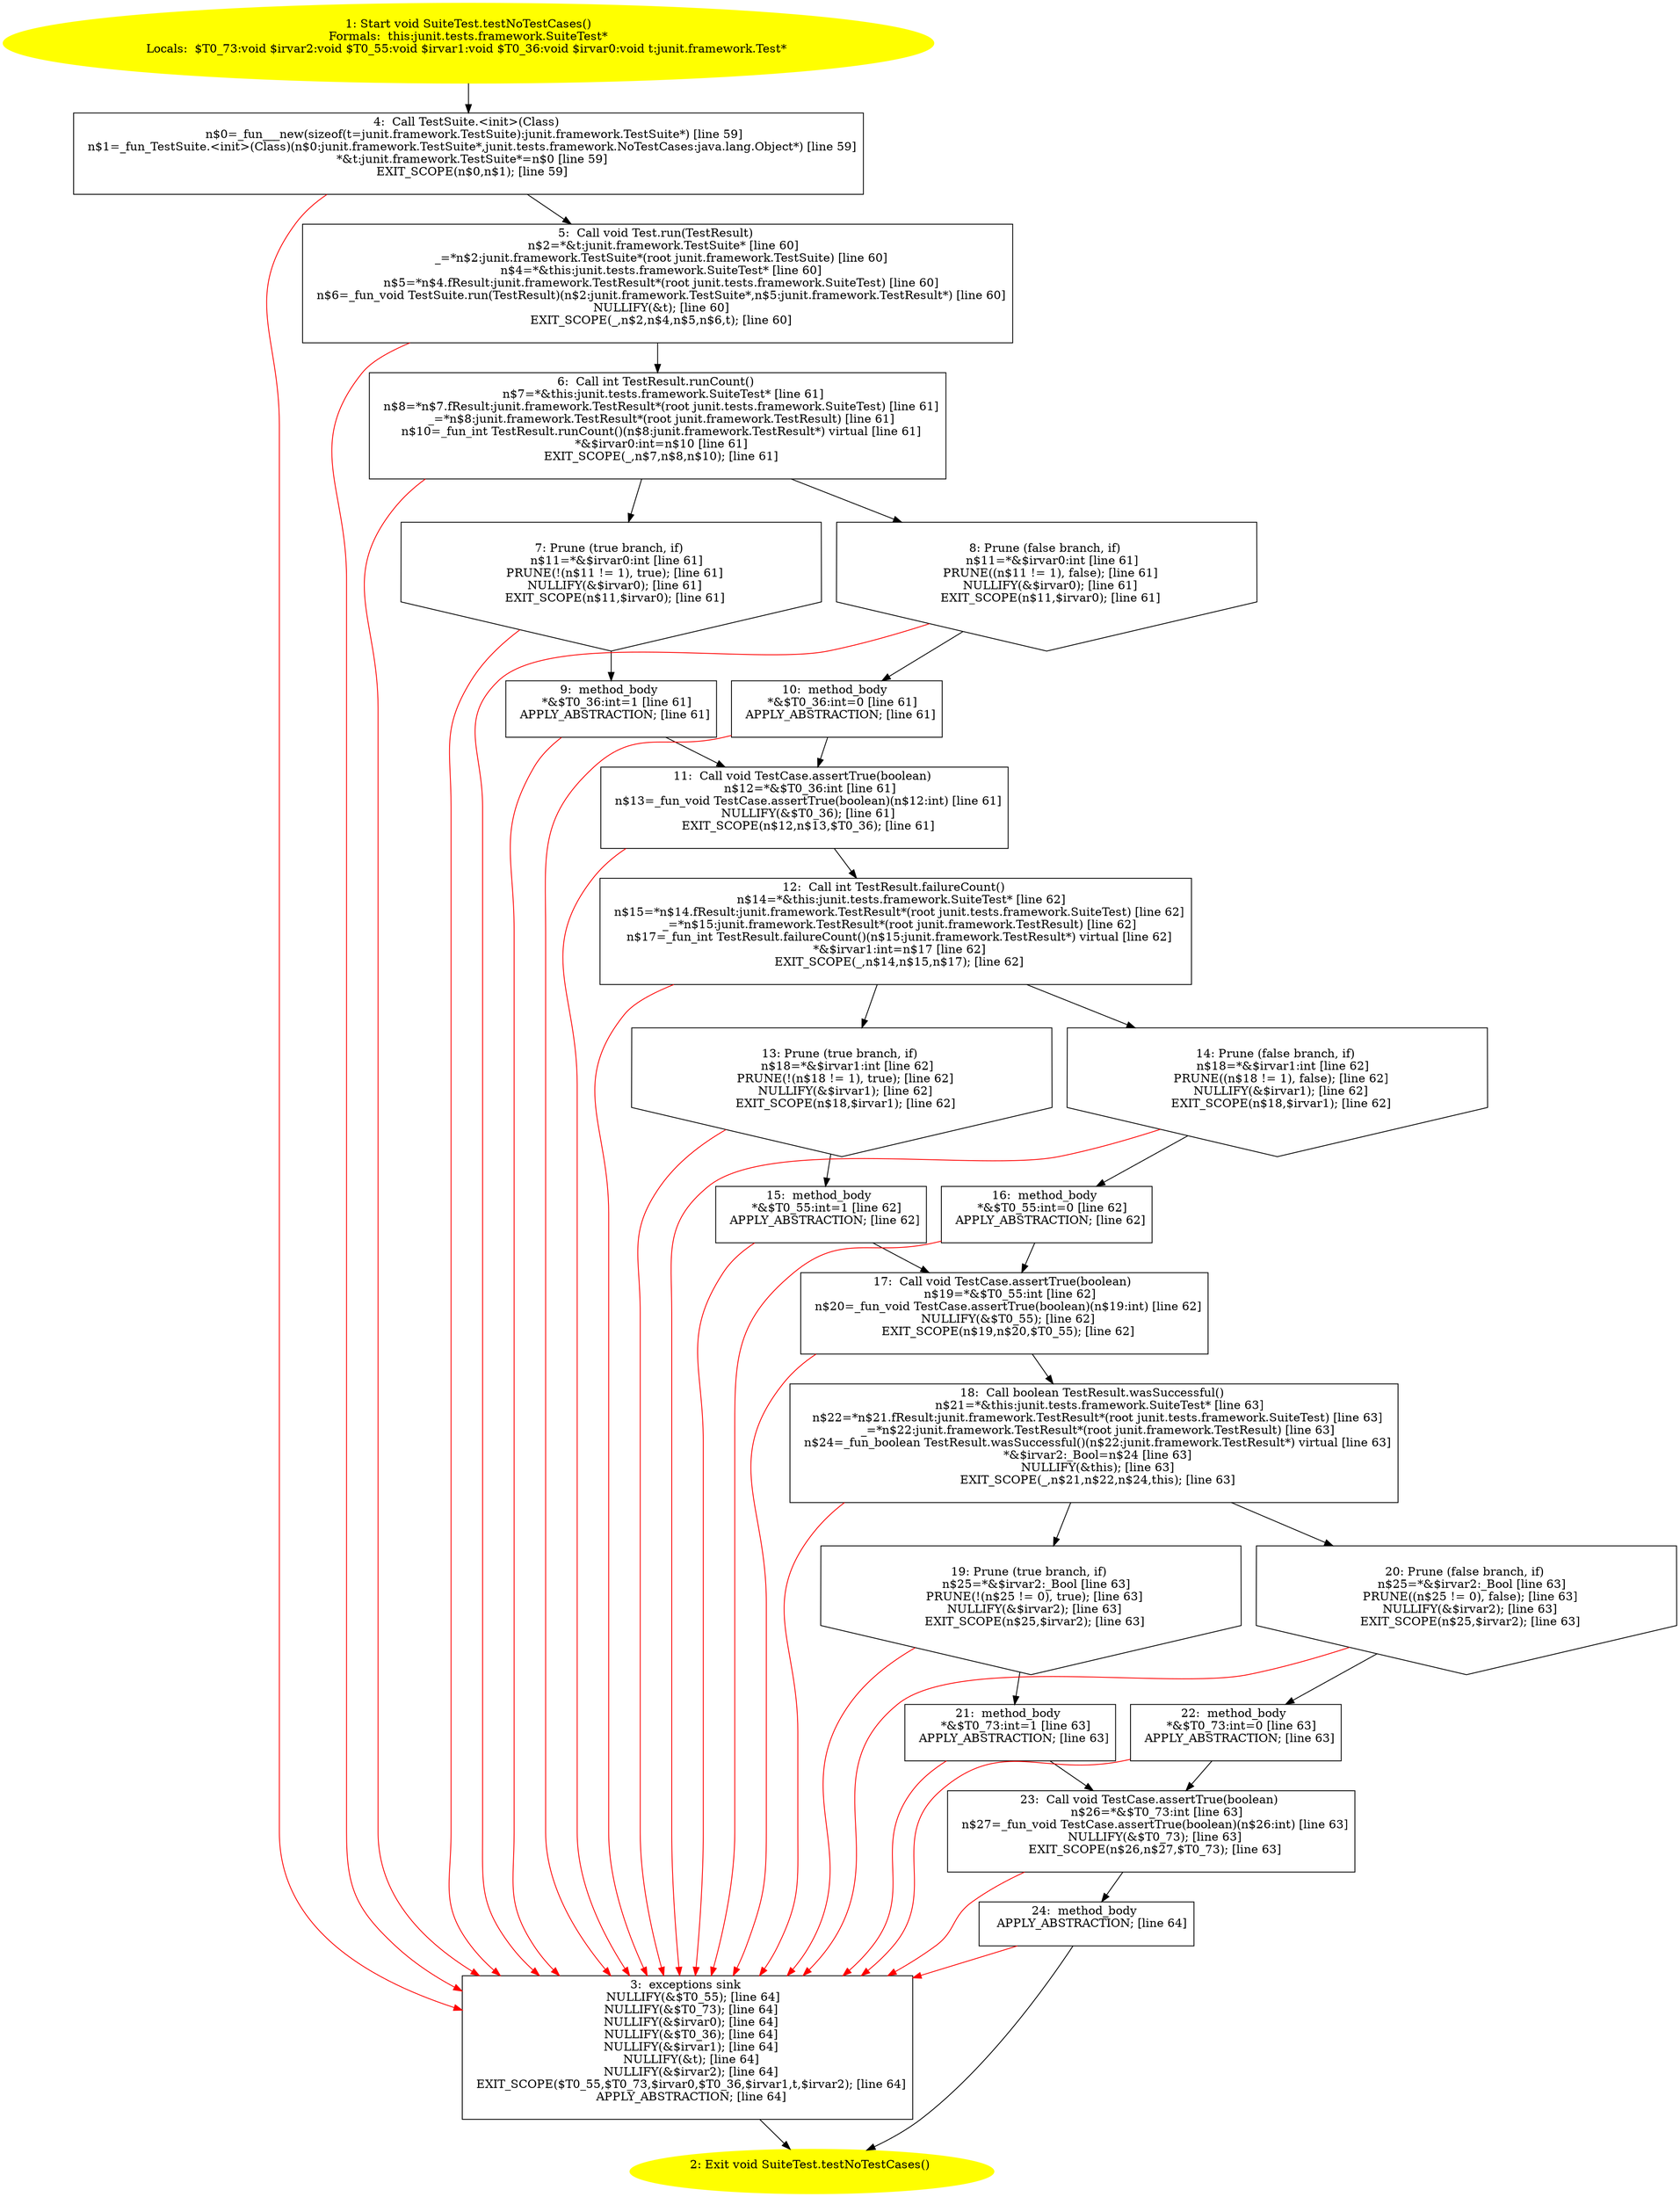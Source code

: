 /* @generated */
digraph cfg {
"junit.tests.framework.SuiteTest.testNoTestCases():void.c89bf242b1ba5750ec20c055f33d2ea1_1" [label="1: Start void SuiteTest.testNoTestCases()\nFormals:  this:junit.tests.framework.SuiteTest*\nLocals:  $T0_73:void $irvar2:void $T0_55:void $irvar1:void $T0_36:void $irvar0:void t:junit.framework.Test* \n  " color=yellow style=filled]
	

	 "junit.tests.framework.SuiteTest.testNoTestCases():void.c89bf242b1ba5750ec20c055f33d2ea1_1" -> "junit.tests.framework.SuiteTest.testNoTestCases():void.c89bf242b1ba5750ec20c055f33d2ea1_4" ;
"junit.tests.framework.SuiteTest.testNoTestCases():void.c89bf242b1ba5750ec20c055f33d2ea1_2" [label="2: Exit void SuiteTest.testNoTestCases() \n  " color=yellow style=filled]
	

"junit.tests.framework.SuiteTest.testNoTestCases():void.c89bf242b1ba5750ec20c055f33d2ea1_3" [label="3:  exceptions sink \n   NULLIFY(&$T0_55); [line 64]\n  NULLIFY(&$T0_73); [line 64]\n  NULLIFY(&$irvar0); [line 64]\n  NULLIFY(&$T0_36); [line 64]\n  NULLIFY(&$irvar1); [line 64]\n  NULLIFY(&t); [line 64]\n  NULLIFY(&$irvar2); [line 64]\n  EXIT_SCOPE($T0_55,$T0_73,$irvar0,$T0_36,$irvar1,t,$irvar2); [line 64]\n  APPLY_ABSTRACTION; [line 64]\n " shape="box"]
	

	 "junit.tests.framework.SuiteTest.testNoTestCases():void.c89bf242b1ba5750ec20c055f33d2ea1_3" -> "junit.tests.framework.SuiteTest.testNoTestCases():void.c89bf242b1ba5750ec20c055f33d2ea1_2" ;
"junit.tests.framework.SuiteTest.testNoTestCases():void.c89bf242b1ba5750ec20c055f33d2ea1_4" [label="4:  Call TestSuite.<init>(Class) \n   n$0=_fun___new(sizeof(t=junit.framework.TestSuite):junit.framework.TestSuite*) [line 59]\n  n$1=_fun_TestSuite.<init>(Class)(n$0:junit.framework.TestSuite*,junit.tests.framework.NoTestCases:java.lang.Object*) [line 59]\n  *&t:junit.framework.TestSuite*=n$0 [line 59]\n  EXIT_SCOPE(n$0,n$1); [line 59]\n " shape="box"]
	

	 "junit.tests.framework.SuiteTest.testNoTestCases():void.c89bf242b1ba5750ec20c055f33d2ea1_4" -> "junit.tests.framework.SuiteTest.testNoTestCases():void.c89bf242b1ba5750ec20c055f33d2ea1_5" ;
	 "junit.tests.framework.SuiteTest.testNoTestCases():void.c89bf242b1ba5750ec20c055f33d2ea1_4" -> "junit.tests.framework.SuiteTest.testNoTestCases():void.c89bf242b1ba5750ec20c055f33d2ea1_3" [color="red" ];
"junit.tests.framework.SuiteTest.testNoTestCases():void.c89bf242b1ba5750ec20c055f33d2ea1_5" [label="5:  Call void Test.run(TestResult) \n   n$2=*&t:junit.framework.TestSuite* [line 60]\n  _=*n$2:junit.framework.TestSuite*(root junit.framework.TestSuite) [line 60]\n  n$4=*&this:junit.tests.framework.SuiteTest* [line 60]\n  n$5=*n$4.fResult:junit.framework.TestResult*(root junit.tests.framework.SuiteTest) [line 60]\n  n$6=_fun_void TestSuite.run(TestResult)(n$2:junit.framework.TestSuite*,n$5:junit.framework.TestResult*) [line 60]\n  NULLIFY(&t); [line 60]\n  EXIT_SCOPE(_,n$2,n$4,n$5,n$6,t); [line 60]\n " shape="box"]
	

	 "junit.tests.framework.SuiteTest.testNoTestCases():void.c89bf242b1ba5750ec20c055f33d2ea1_5" -> "junit.tests.framework.SuiteTest.testNoTestCases():void.c89bf242b1ba5750ec20c055f33d2ea1_6" ;
	 "junit.tests.framework.SuiteTest.testNoTestCases():void.c89bf242b1ba5750ec20c055f33d2ea1_5" -> "junit.tests.framework.SuiteTest.testNoTestCases():void.c89bf242b1ba5750ec20c055f33d2ea1_3" [color="red" ];
"junit.tests.framework.SuiteTest.testNoTestCases():void.c89bf242b1ba5750ec20c055f33d2ea1_6" [label="6:  Call int TestResult.runCount() \n   n$7=*&this:junit.tests.framework.SuiteTest* [line 61]\n  n$8=*n$7.fResult:junit.framework.TestResult*(root junit.tests.framework.SuiteTest) [line 61]\n  _=*n$8:junit.framework.TestResult*(root junit.framework.TestResult) [line 61]\n  n$10=_fun_int TestResult.runCount()(n$8:junit.framework.TestResult*) virtual [line 61]\n  *&$irvar0:int=n$10 [line 61]\n  EXIT_SCOPE(_,n$7,n$8,n$10); [line 61]\n " shape="box"]
	

	 "junit.tests.framework.SuiteTest.testNoTestCases():void.c89bf242b1ba5750ec20c055f33d2ea1_6" -> "junit.tests.framework.SuiteTest.testNoTestCases():void.c89bf242b1ba5750ec20c055f33d2ea1_7" ;
	 "junit.tests.framework.SuiteTest.testNoTestCases():void.c89bf242b1ba5750ec20c055f33d2ea1_6" -> "junit.tests.framework.SuiteTest.testNoTestCases():void.c89bf242b1ba5750ec20c055f33d2ea1_8" ;
	 "junit.tests.framework.SuiteTest.testNoTestCases():void.c89bf242b1ba5750ec20c055f33d2ea1_6" -> "junit.tests.framework.SuiteTest.testNoTestCases():void.c89bf242b1ba5750ec20c055f33d2ea1_3" [color="red" ];
"junit.tests.framework.SuiteTest.testNoTestCases():void.c89bf242b1ba5750ec20c055f33d2ea1_7" [label="7: Prune (true branch, if) \n   n$11=*&$irvar0:int [line 61]\n  PRUNE(!(n$11 != 1), true); [line 61]\n  NULLIFY(&$irvar0); [line 61]\n  EXIT_SCOPE(n$11,$irvar0); [line 61]\n " shape="invhouse"]
	

	 "junit.tests.framework.SuiteTest.testNoTestCases():void.c89bf242b1ba5750ec20c055f33d2ea1_7" -> "junit.tests.framework.SuiteTest.testNoTestCases():void.c89bf242b1ba5750ec20c055f33d2ea1_9" ;
	 "junit.tests.framework.SuiteTest.testNoTestCases():void.c89bf242b1ba5750ec20c055f33d2ea1_7" -> "junit.tests.framework.SuiteTest.testNoTestCases():void.c89bf242b1ba5750ec20c055f33d2ea1_3" [color="red" ];
"junit.tests.framework.SuiteTest.testNoTestCases():void.c89bf242b1ba5750ec20c055f33d2ea1_8" [label="8: Prune (false branch, if) \n   n$11=*&$irvar0:int [line 61]\n  PRUNE((n$11 != 1), false); [line 61]\n  NULLIFY(&$irvar0); [line 61]\n  EXIT_SCOPE(n$11,$irvar0); [line 61]\n " shape="invhouse"]
	

	 "junit.tests.framework.SuiteTest.testNoTestCases():void.c89bf242b1ba5750ec20c055f33d2ea1_8" -> "junit.tests.framework.SuiteTest.testNoTestCases():void.c89bf242b1ba5750ec20c055f33d2ea1_10" ;
	 "junit.tests.framework.SuiteTest.testNoTestCases():void.c89bf242b1ba5750ec20c055f33d2ea1_8" -> "junit.tests.framework.SuiteTest.testNoTestCases():void.c89bf242b1ba5750ec20c055f33d2ea1_3" [color="red" ];
"junit.tests.framework.SuiteTest.testNoTestCases():void.c89bf242b1ba5750ec20c055f33d2ea1_9" [label="9:  method_body \n   *&$T0_36:int=1 [line 61]\n  APPLY_ABSTRACTION; [line 61]\n " shape="box"]
	

	 "junit.tests.framework.SuiteTest.testNoTestCases():void.c89bf242b1ba5750ec20c055f33d2ea1_9" -> "junit.tests.framework.SuiteTest.testNoTestCases():void.c89bf242b1ba5750ec20c055f33d2ea1_11" ;
	 "junit.tests.framework.SuiteTest.testNoTestCases():void.c89bf242b1ba5750ec20c055f33d2ea1_9" -> "junit.tests.framework.SuiteTest.testNoTestCases():void.c89bf242b1ba5750ec20c055f33d2ea1_3" [color="red" ];
"junit.tests.framework.SuiteTest.testNoTestCases():void.c89bf242b1ba5750ec20c055f33d2ea1_10" [label="10:  method_body \n   *&$T0_36:int=0 [line 61]\n  APPLY_ABSTRACTION; [line 61]\n " shape="box"]
	

	 "junit.tests.framework.SuiteTest.testNoTestCases():void.c89bf242b1ba5750ec20c055f33d2ea1_10" -> "junit.tests.framework.SuiteTest.testNoTestCases():void.c89bf242b1ba5750ec20c055f33d2ea1_11" ;
	 "junit.tests.framework.SuiteTest.testNoTestCases():void.c89bf242b1ba5750ec20c055f33d2ea1_10" -> "junit.tests.framework.SuiteTest.testNoTestCases():void.c89bf242b1ba5750ec20c055f33d2ea1_3" [color="red" ];
"junit.tests.framework.SuiteTest.testNoTestCases():void.c89bf242b1ba5750ec20c055f33d2ea1_11" [label="11:  Call void TestCase.assertTrue(boolean) \n   n$12=*&$T0_36:int [line 61]\n  n$13=_fun_void TestCase.assertTrue(boolean)(n$12:int) [line 61]\n  NULLIFY(&$T0_36); [line 61]\n  EXIT_SCOPE(n$12,n$13,$T0_36); [line 61]\n " shape="box"]
	

	 "junit.tests.framework.SuiteTest.testNoTestCases():void.c89bf242b1ba5750ec20c055f33d2ea1_11" -> "junit.tests.framework.SuiteTest.testNoTestCases():void.c89bf242b1ba5750ec20c055f33d2ea1_12" ;
	 "junit.tests.framework.SuiteTest.testNoTestCases():void.c89bf242b1ba5750ec20c055f33d2ea1_11" -> "junit.tests.framework.SuiteTest.testNoTestCases():void.c89bf242b1ba5750ec20c055f33d2ea1_3" [color="red" ];
"junit.tests.framework.SuiteTest.testNoTestCases():void.c89bf242b1ba5750ec20c055f33d2ea1_12" [label="12:  Call int TestResult.failureCount() \n   n$14=*&this:junit.tests.framework.SuiteTest* [line 62]\n  n$15=*n$14.fResult:junit.framework.TestResult*(root junit.tests.framework.SuiteTest) [line 62]\n  _=*n$15:junit.framework.TestResult*(root junit.framework.TestResult) [line 62]\n  n$17=_fun_int TestResult.failureCount()(n$15:junit.framework.TestResult*) virtual [line 62]\n  *&$irvar1:int=n$17 [line 62]\n  EXIT_SCOPE(_,n$14,n$15,n$17); [line 62]\n " shape="box"]
	

	 "junit.tests.framework.SuiteTest.testNoTestCases():void.c89bf242b1ba5750ec20c055f33d2ea1_12" -> "junit.tests.framework.SuiteTest.testNoTestCases():void.c89bf242b1ba5750ec20c055f33d2ea1_13" ;
	 "junit.tests.framework.SuiteTest.testNoTestCases():void.c89bf242b1ba5750ec20c055f33d2ea1_12" -> "junit.tests.framework.SuiteTest.testNoTestCases():void.c89bf242b1ba5750ec20c055f33d2ea1_14" ;
	 "junit.tests.framework.SuiteTest.testNoTestCases():void.c89bf242b1ba5750ec20c055f33d2ea1_12" -> "junit.tests.framework.SuiteTest.testNoTestCases():void.c89bf242b1ba5750ec20c055f33d2ea1_3" [color="red" ];
"junit.tests.framework.SuiteTest.testNoTestCases():void.c89bf242b1ba5750ec20c055f33d2ea1_13" [label="13: Prune (true branch, if) \n   n$18=*&$irvar1:int [line 62]\n  PRUNE(!(n$18 != 1), true); [line 62]\n  NULLIFY(&$irvar1); [line 62]\n  EXIT_SCOPE(n$18,$irvar1); [line 62]\n " shape="invhouse"]
	

	 "junit.tests.framework.SuiteTest.testNoTestCases():void.c89bf242b1ba5750ec20c055f33d2ea1_13" -> "junit.tests.framework.SuiteTest.testNoTestCases():void.c89bf242b1ba5750ec20c055f33d2ea1_15" ;
	 "junit.tests.framework.SuiteTest.testNoTestCases():void.c89bf242b1ba5750ec20c055f33d2ea1_13" -> "junit.tests.framework.SuiteTest.testNoTestCases():void.c89bf242b1ba5750ec20c055f33d2ea1_3" [color="red" ];
"junit.tests.framework.SuiteTest.testNoTestCases():void.c89bf242b1ba5750ec20c055f33d2ea1_14" [label="14: Prune (false branch, if) \n   n$18=*&$irvar1:int [line 62]\n  PRUNE((n$18 != 1), false); [line 62]\n  NULLIFY(&$irvar1); [line 62]\n  EXIT_SCOPE(n$18,$irvar1); [line 62]\n " shape="invhouse"]
	

	 "junit.tests.framework.SuiteTest.testNoTestCases():void.c89bf242b1ba5750ec20c055f33d2ea1_14" -> "junit.tests.framework.SuiteTest.testNoTestCases():void.c89bf242b1ba5750ec20c055f33d2ea1_16" ;
	 "junit.tests.framework.SuiteTest.testNoTestCases():void.c89bf242b1ba5750ec20c055f33d2ea1_14" -> "junit.tests.framework.SuiteTest.testNoTestCases():void.c89bf242b1ba5750ec20c055f33d2ea1_3" [color="red" ];
"junit.tests.framework.SuiteTest.testNoTestCases():void.c89bf242b1ba5750ec20c055f33d2ea1_15" [label="15:  method_body \n   *&$T0_55:int=1 [line 62]\n  APPLY_ABSTRACTION; [line 62]\n " shape="box"]
	

	 "junit.tests.framework.SuiteTest.testNoTestCases():void.c89bf242b1ba5750ec20c055f33d2ea1_15" -> "junit.tests.framework.SuiteTest.testNoTestCases():void.c89bf242b1ba5750ec20c055f33d2ea1_17" ;
	 "junit.tests.framework.SuiteTest.testNoTestCases():void.c89bf242b1ba5750ec20c055f33d2ea1_15" -> "junit.tests.framework.SuiteTest.testNoTestCases():void.c89bf242b1ba5750ec20c055f33d2ea1_3" [color="red" ];
"junit.tests.framework.SuiteTest.testNoTestCases():void.c89bf242b1ba5750ec20c055f33d2ea1_16" [label="16:  method_body \n   *&$T0_55:int=0 [line 62]\n  APPLY_ABSTRACTION; [line 62]\n " shape="box"]
	

	 "junit.tests.framework.SuiteTest.testNoTestCases():void.c89bf242b1ba5750ec20c055f33d2ea1_16" -> "junit.tests.framework.SuiteTest.testNoTestCases():void.c89bf242b1ba5750ec20c055f33d2ea1_17" ;
	 "junit.tests.framework.SuiteTest.testNoTestCases():void.c89bf242b1ba5750ec20c055f33d2ea1_16" -> "junit.tests.framework.SuiteTest.testNoTestCases():void.c89bf242b1ba5750ec20c055f33d2ea1_3" [color="red" ];
"junit.tests.framework.SuiteTest.testNoTestCases():void.c89bf242b1ba5750ec20c055f33d2ea1_17" [label="17:  Call void TestCase.assertTrue(boolean) \n   n$19=*&$T0_55:int [line 62]\n  n$20=_fun_void TestCase.assertTrue(boolean)(n$19:int) [line 62]\n  NULLIFY(&$T0_55); [line 62]\n  EXIT_SCOPE(n$19,n$20,$T0_55); [line 62]\n " shape="box"]
	

	 "junit.tests.framework.SuiteTest.testNoTestCases():void.c89bf242b1ba5750ec20c055f33d2ea1_17" -> "junit.tests.framework.SuiteTest.testNoTestCases():void.c89bf242b1ba5750ec20c055f33d2ea1_18" ;
	 "junit.tests.framework.SuiteTest.testNoTestCases():void.c89bf242b1ba5750ec20c055f33d2ea1_17" -> "junit.tests.framework.SuiteTest.testNoTestCases():void.c89bf242b1ba5750ec20c055f33d2ea1_3" [color="red" ];
"junit.tests.framework.SuiteTest.testNoTestCases():void.c89bf242b1ba5750ec20c055f33d2ea1_18" [label="18:  Call boolean TestResult.wasSuccessful() \n   n$21=*&this:junit.tests.framework.SuiteTest* [line 63]\n  n$22=*n$21.fResult:junit.framework.TestResult*(root junit.tests.framework.SuiteTest) [line 63]\n  _=*n$22:junit.framework.TestResult*(root junit.framework.TestResult) [line 63]\n  n$24=_fun_boolean TestResult.wasSuccessful()(n$22:junit.framework.TestResult*) virtual [line 63]\n  *&$irvar2:_Bool=n$24 [line 63]\n  NULLIFY(&this); [line 63]\n  EXIT_SCOPE(_,n$21,n$22,n$24,this); [line 63]\n " shape="box"]
	

	 "junit.tests.framework.SuiteTest.testNoTestCases():void.c89bf242b1ba5750ec20c055f33d2ea1_18" -> "junit.tests.framework.SuiteTest.testNoTestCases():void.c89bf242b1ba5750ec20c055f33d2ea1_19" ;
	 "junit.tests.framework.SuiteTest.testNoTestCases():void.c89bf242b1ba5750ec20c055f33d2ea1_18" -> "junit.tests.framework.SuiteTest.testNoTestCases():void.c89bf242b1ba5750ec20c055f33d2ea1_20" ;
	 "junit.tests.framework.SuiteTest.testNoTestCases():void.c89bf242b1ba5750ec20c055f33d2ea1_18" -> "junit.tests.framework.SuiteTest.testNoTestCases():void.c89bf242b1ba5750ec20c055f33d2ea1_3" [color="red" ];
"junit.tests.framework.SuiteTest.testNoTestCases():void.c89bf242b1ba5750ec20c055f33d2ea1_19" [label="19: Prune (true branch, if) \n   n$25=*&$irvar2:_Bool [line 63]\n  PRUNE(!(n$25 != 0), true); [line 63]\n  NULLIFY(&$irvar2); [line 63]\n  EXIT_SCOPE(n$25,$irvar2); [line 63]\n " shape="invhouse"]
	

	 "junit.tests.framework.SuiteTest.testNoTestCases():void.c89bf242b1ba5750ec20c055f33d2ea1_19" -> "junit.tests.framework.SuiteTest.testNoTestCases():void.c89bf242b1ba5750ec20c055f33d2ea1_21" ;
	 "junit.tests.framework.SuiteTest.testNoTestCases():void.c89bf242b1ba5750ec20c055f33d2ea1_19" -> "junit.tests.framework.SuiteTest.testNoTestCases():void.c89bf242b1ba5750ec20c055f33d2ea1_3" [color="red" ];
"junit.tests.framework.SuiteTest.testNoTestCases():void.c89bf242b1ba5750ec20c055f33d2ea1_20" [label="20: Prune (false branch, if) \n   n$25=*&$irvar2:_Bool [line 63]\n  PRUNE((n$25 != 0), false); [line 63]\n  NULLIFY(&$irvar2); [line 63]\n  EXIT_SCOPE(n$25,$irvar2); [line 63]\n " shape="invhouse"]
	

	 "junit.tests.framework.SuiteTest.testNoTestCases():void.c89bf242b1ba5750ec20c055f33d2ea1_20" -> "junit.tests.framework.SuiteTest.testNoTestCases():void.c89bf242b1ba5750ec20c055f33d2ea1_22" ;
	 "junit.tests.framework.SuiteTest.testNoTestCases():void.c89bf242b1ba5750ec20c055f33d2ea1_20" -> "junit.tests.framework.SuiteTest.testNoTestCases():void.c89bf242b1ba5750ec20c055f33d2ea1_3" [color="red" ];
"junit.tests.framework.SuiteTest.testNoTestCases():void.c89bf242b1ba5750ec20c055f33d2ea1_21" [label="21:  method_body \n   *&$T0_73:int=1 [line 63]\n  APPLY_ABSTRACTION; [line 63]\n " shape="box"]
	

	 "junit.tests.framework.SuiteTest.testNoTestCases():void.c89bf242b1ba5750ec20c055f33d2ea1_21" -> "junit.tests.framework.SuiteTest.testNoTestCases():void.c89bf242b1ba5750ec20c055f33d2ea1_23" ;
	 "junit.tests.framework.SuiteTest.testNoTestCases():void.c89bf242b1ba5750ec20c055f33d2ea1_21" -> "junit.tests.framework.SuiteTest.testNoTestCases():void.c89bf242b1ba5750ec20c055f33d2ea1_3" [color="red" ];
"junit.tests.framework.SuiteTest.testNoTestCases():void.c89bf242b1ba5750ec20c055f33d2ea1_22" [label="22:  method_body \n   *&$T0_73:int=0 [line 63]\n  APPLY_ABSTRACTION; [line 63]\n " shape="box"]
	

	 "junit.tests.framework.SuiteTest.testNoTestCases():void.c89bf242b1ba5750ec20c055f33d2ea1_22" -> "junit.tests.framework.SuiteTest.testNoTestCases():void.c89bf242b1ba5750ec20c055f33d2ea1_23" ;
	 "junit.tests.framework.SuiteTest.testNoTestCases():void.c89bf242b1ba5750ec20c055f33d2ea1_22" -> "junit.tests.framework.SuiteTest.testNoTestCases():void.c89bf242b1ba5750ec20c055f33d2ea1_3" [color="red" ];
"junit.tests.framework.SuiteTest.testNoTestCases():void.c89bf242b1ba5750ec20c055f33d2ea1_23" [label="23:  Call void TestCase.assertTrue(boolean) \n   n$26=*&$T0_73:int [line 63]\n  n$27=_fun_void TestCase.assertTrue(boolean)(n$26:int) [line 63]\n  NULLIFY(&$T0_73); [line 63]\n  EXIT_SCOPE(n$26,n$27,$T0_73); [line 63]\n " shape="box"]
	

	 "junit.tests.framework.SuiteTest.testNoTestCases():void.c89bf242b1ba5750ec20c055f33d2ea1_23" -> "junit.tests.framework.SuiteTest.testNoTestCases():void.c89bf242b1ba5750ec20c055f33d2ea1_24" ;
	 "junit.tests.framework.SuiteTest.testNoTestCases():void.c89bf242b1ba5750ec20c055f33d2ea1_23" -> "junit.tests.framework.SuiteTest.testNoTestCases():void.c89bf242b1ba5750ec20c055f33d2ea1_3" [color="red" ];
"junit.tests.framework.SuiteTest.testNoTestCases():void.c89bf242b1ba5750ec20c055f33d2ea1_24" [label="24:  method_body \n   APPLY_ABSTRACTION; [line 64]\n " shape="box"]
	

	 "junit.tests.framework.SuiteTest.testNoTestCases():void.c89bf242b1ba5750ec20c055f33d2ea1_24" -> "junit.tests.framework.SuiteTest.testNoTestCases():void.c89bf242b1ba5750ec20c055f33d2ea1_2" ;
	 "junit.tests.framework.SuiteTest.testNoTestCases():void.c89bf242b1ba5750ec20c055f33d2ea1_24" -> "junit.tests.framework.SuiteTest.testNoTestCases():void.c89bf242b1ba5750ec20c055f33d2ea1_3" [color="red" ];
}
